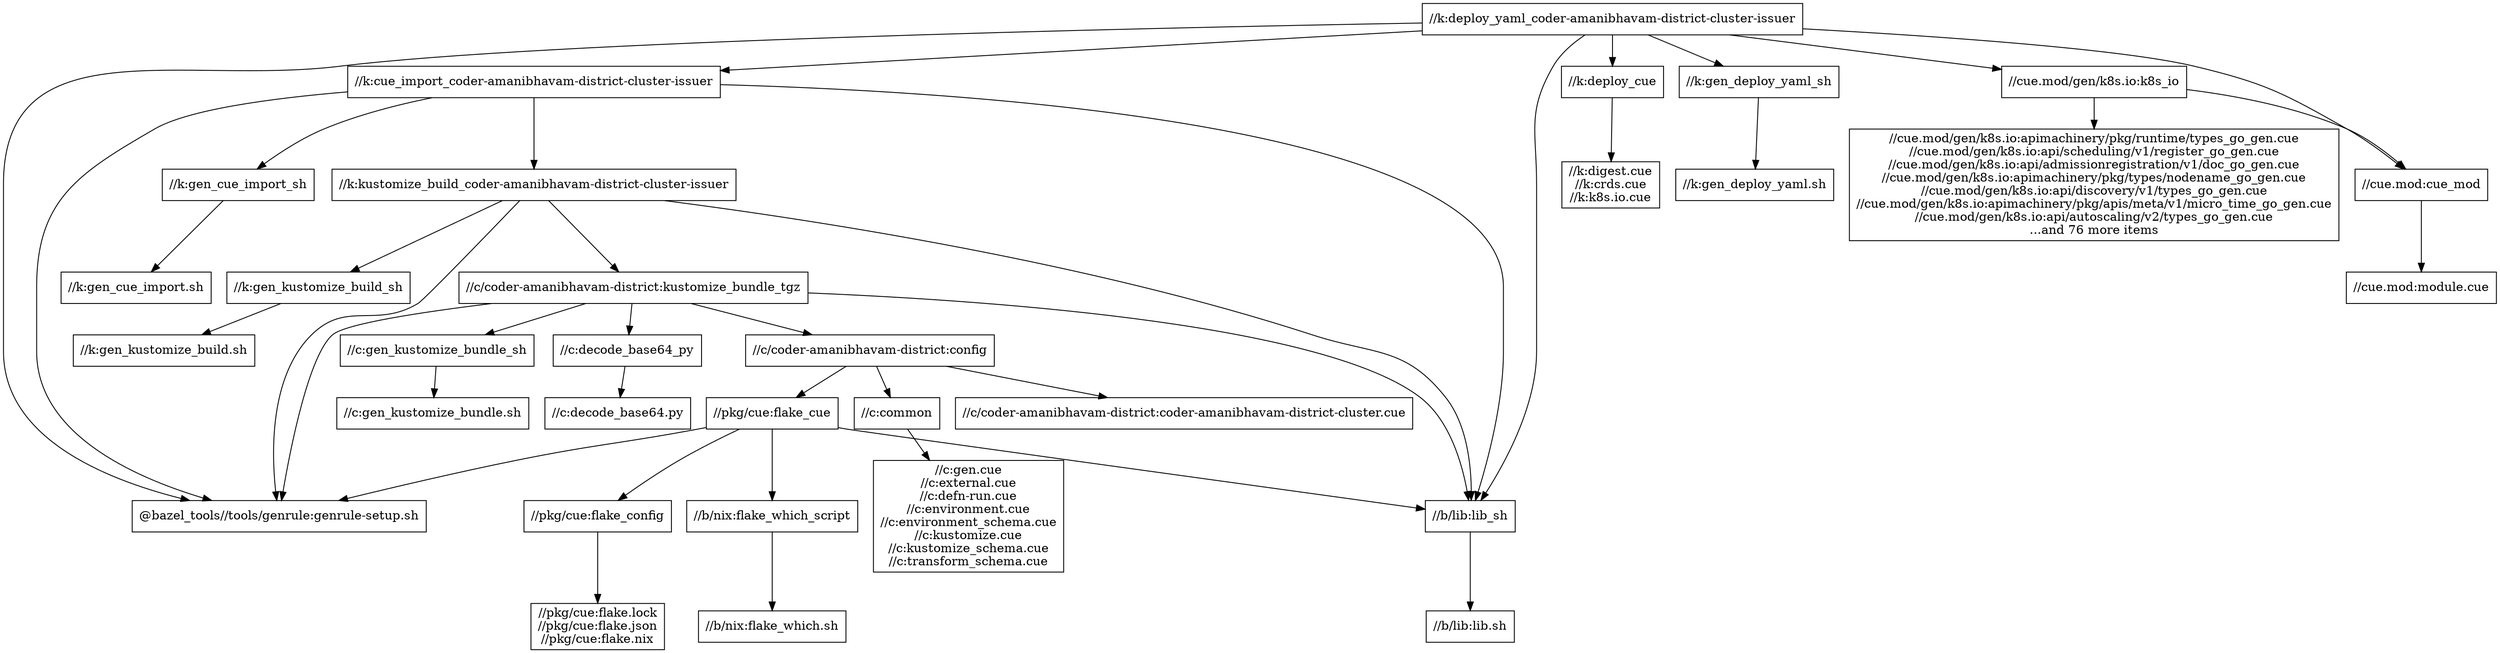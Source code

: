 digraph mygraph {
  node [shape=box];
  "//k:deploy_yaml_coder-amanibhavam-district-cluster-issuer"
  "//k:deploy_yaml_coder-amanibhavam-district-cluster-issuer" -> "//k:cue_import_coder-amanibhavam-district-cluster-issuer"
  "//k:deploy_yaml_coder-amanibhavam-district-cluster-issuer" -> "//k:deploy_cue"
  "//k:deploy_yaml_coder-amanibhavam-district-cluster-issuer" -> "//k:gen_deploy_yaml_sh"
  "//k:deploy_yaml_coder-amanibhavam-district-cluster-issuer" -> "//cue.mod:cue_mod"
  "//k:deploy_yaml_coder-amanibhavam-district-cluster-issuer" -> "//cue.mod/gen/k8s.io:k8s_io"
  "//k:deploy_yaml_coder-amanibhavam-district-cluster-issuer" -> "//b/lib:lib_sh"
  "//k:deploy_yaml_coder-amanibhavam-district-cluster-issuer" -> "@bazel_tools//tools/genrule:genrule-setup.sh"
  "//cue.mod/gen/k8s.io:k8s_io"
  "//cue.mod/gen/k8s.io:k8s_io" -> "//cue.mod/gen/k8s.io:apimachinery/pkg/runtime/types_go_gen.cue\n//cue.mod/gen/k8s.io:api/scheduling/v1/register_go_gen.cue\n//cue.mod/gen/k8s.io:api/admissionregistration/v1/doc_go_gen.cue\n//cue.mod/gen/k8s.io:apimachinery/pkg/types/nodename_go_gen.cue\n//cue.mod/gen/k8s.io:api/discovery/v1/types_go_gen.cue\n//cue.mod/gen/k8s.io:apimachinery/pkg/apis/meta/v1/micro_time_go_gen.cue\n//cue.mod/gen/k8s.io:api/autoscaling/v2/types_go_gen.cue\n...and 76 more items"
  "//cue.mod/gen/k8s.io:k8s_io" -> "//cue.mod:cue_mod"
  "//k:deploy_cue"
  "//k:deploy_cue" -> "//k:digest.cue\n//k:crds.cue\n//k:k8s.io.cue"
  "//k:digest.cue\n//k:crds.cue\n//k:k8s.io.cue"
  "//cue.mod:cue_mod"
  "//cue.mod:cue_mod" -> "//cue.mod:module.cue"
  "//cue.mod/gen/k8s.io:apimachinery/pkg/runtime/types_go_gen.cue\n//cue.mod/gen/k8s.io:api/scheduling/v1/register_go_gen.cue\n//cue.mod/gen/k8s.io:api/admissionregistration/v1/doc_go_gen.cue\n//cue.mod/gen/k8s.io:apimachinery/pkg/types/nodename_go_gen.cue\n//cue.mod/gen/k8s.io:api/discovery/v1/types_go_gen.cue\n//cue.mod/gen/k8s.io:apimachinery/pkg/apis/meta/v1/micro_time_go_gen.cue\n//cue.mod/gen/k8s.io:api/autoscaling/v2/types_go_gen.cue\n...and 76 more items"
  "//k:cue_import_coder-amanibhavam-district-cluster-issuer"
  "//k:cue_import_coder-amanibhavam-district-cluster-issuer" -> "//k:kustomize_build_coder-amanibhavam-district-cluster-issuer"
  "//k:cue_import_coder-amanibhavam-district-cluster-issuer" -> "//k:gen_cue_import_sh"
  "//k:cue_import_coder-amanibhavam-district-cluster-issuer" -> "//b/lib:lib_sh"
  "//k:cue_import_coder-amanibhavam-district-cluster-issuer" -> "@bazel_tools//tools/genrule:genrule-setup.sh"
  "//k:gen_cue_import_sh"
  "//k:gen_cue_import_sh" -> "//k:gen_cue_import.sh"
  "//k:gen_cue_import.sh"
  "//k:kustomize_build_coder-amanibhavam-district-cluster-issuer"
  "//k:kustomize_build_coder-amanibhavam-district-cluster-issuer" -> "//k:gen_kustomize_build_sh"
  "//k:kustomize_build_coder-amanibhavam-district-cluster-issuer" -> "//c/coder-amanibhavam-district:kustomize_bundle_tgz"
  "//k:kustomize_build_coder-amanibhavam-district-cluster-issuer" -> "//b/lib:lib_sh"
  "//k:kustomize_build_coder-amanibhavam-district-cluster-issuer" -> "@bazel_tools//tools/genrule:genrule-setup.sh"
  "//c/coder-amanibhavam-district:kustomize_bundle_tgz"
  "//c/coder-amanibhavam-district:kustomize_bundle_tgz" -> "//c/coder-amanibhavam-district:config"
  "//c/coder-amanibhavam-district:kustomize_bundle_tgz" -> "@bazel_tools//tools/genrule:genrule-setup.sh"
  "//c/coder-amanibhavam-district:kustomize_bundle_tgz" -> "//c:gen_kustomize_bundle_sh"
  "//c/coder-amanibhavam-district:kustomize_bundle_tgz" -> "//c:decode_base64_py"
  "//c/coder-amanibhavam-district:kustomize_bundle_tgz" -> "//b/lib:lib_sh"
  "//c:gen_kustomize_bundle_sh"
  "//c:gen_kustomize_bundle_sh" -> "//c:gen_kustomize_bundle.sh"
  "//c:gen_kustomize_bundle.sh"
  "//cue.mod:module.cue"
  "//c:decode_base64_py"
  "//c:decode_base64_py" -> "//c:decode_base64.py"
  "//c:decode_base64.py"
  "//k:gen_deploy_yaml_sh"
  "//k:gen_deploy_yaml_sh" -> "//k:gen_deploy_yaml.sh"
  "//k:gen_deploy_yaml.sh"
  "//k:gen_kustomize_build_sh"
  "//k:gen_kustomize_build_sh" -> "//k:gen_kustomize_build.sh"
  "//k:gen_kustomize_build.sh"
  "//c/coder-amanibhavam-district:config"
  "//c/coder-amanibhavam-district:config" -> "//pkg/cue:flake_cue"
  "//c/coder-amanibhavam-district:config" -> "//c/coder-amanibhavam-district:coder-amanibhavam-district-cluster.cue"
  "//c/coder-amanibhavam-district:config" -> "//c:common"
  "//c:common"
  "//c:common" -> "//c:gen.cue\n//c:external.cue\n//c:defn-run.cue\n//c:environment.cue\n//c:environment_schema.cue\n//c:kustomize.cue\n//c:kustomize_schema.cue\n//c:transform_schema.cue"
  "//c:gen.cue\n//c:external.cue\n//c:defn-run.cue\n//c:environment.cue\n//c:environment_schema.cue\n//c:kustomize.cue\n//c:kustomize_schema.cue\n//c:transform_schema.cue"
  "//c/coder-amanibhavam-district:coder-amanibhavam-district-cluster.cue"
  "//pkg/cue:flake_cue"
  "//pkg/cue:flake_cue" -> "//pkg/cue:flake_config"
  "//pkg/cue:flake_cue" -> "@bazel_tools//tools/genrule:genrule-setup.sh"
  "//pkg/cue:flake_cue" -> "//b/lib:lib_sh"
  "//pkg/cue:flake_cue" -> "//b/nix:flake_which_script"
  "//b/nix:flake_which_script"
  "//b/nix:flake_which_script" -> "//b/nix:flake_which.sh"
  "//b/lib:lib_sh"
  "//b/lib:lib_sh" -> "//b/lib:lib.sh"
  "//b/lib:lib.sh"
  "@bazel_tools//tools/genrule:genrule-setup.sh"
  "//pkg/cue:flake_config"
  "//pkg/cue:flake_config" -> "//pkg/cue:flake.lock\n//pkg/cue:flake.json\n//pkg/cue:flake.nix"
  "//pkg/cue:flake.lock\n//pkg/cue:flake.json\n//pkg/cue:flake.nix"
  "//b/nix:flake_which.sh"
}
